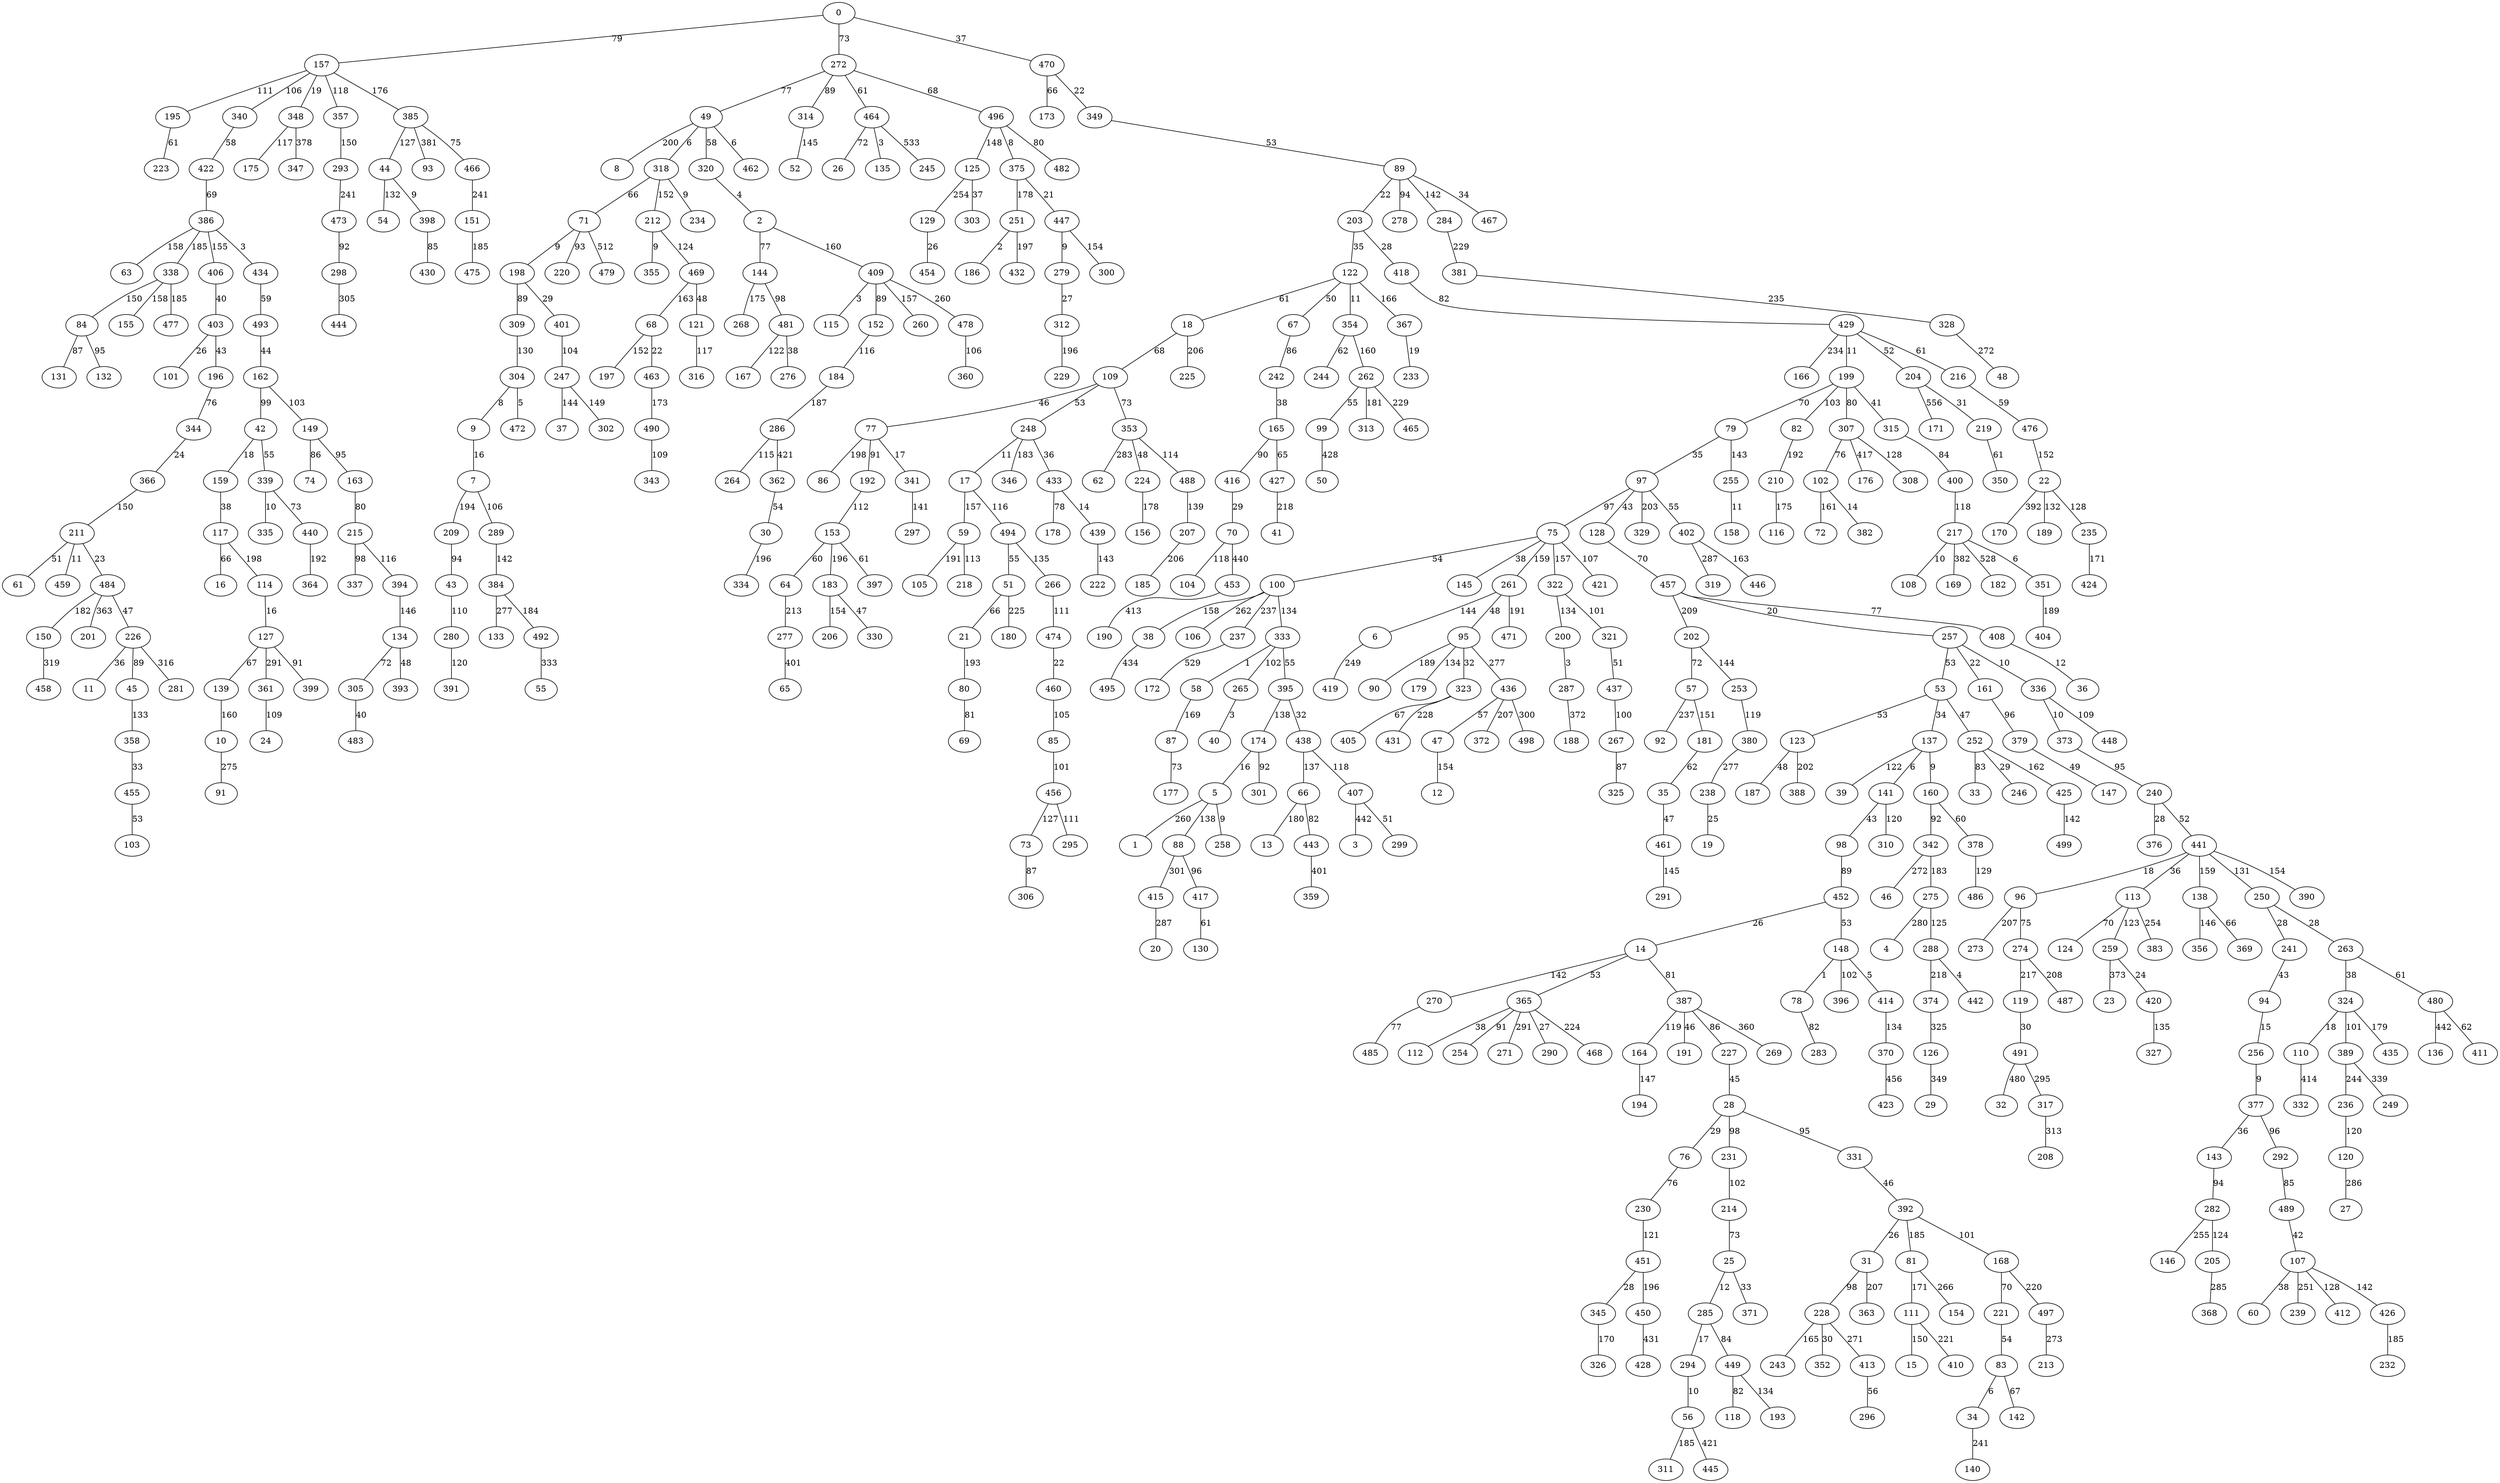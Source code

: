 strict graph G {
0;
1;
2;
3;
4;
5;
6;
7;
8;
9;
10;
11;
12;
13;
14;
15;
16;
17;
18;
19;
20;
21;
22;
23;
24;
25;
26;
27;
28;
29;
30;
31;
32;
33;
34;
35;
36;
37;
38;
39;
40;
41;
42;
43;
44;
45;
46;
47;
48;
49;
50;
51;
52;
53;
54;
55;
56;
57;
58;
59;
60;
61;
62;
63;
64;
65;
66;
67;
68;
69;
70;
71;
72;
73;
74;
75;
76;
77;
78;
79;
80;
81;
82;
83;
84;
85;
86;
87;
88;
89;
90;
91;
92;
93;
94;
95;
96;
97;
98;
99;
100;
101;
102;
103;
104;
105;
106;
107;
108;
109;
110;
111;
112;
113;
114;
115;
116;
117;
118;
119;
120;
121;
122;
123;
124;
125;
126;
127;
128;
129;
130;
131;
132;
133;
134;
135;
136;
137;
138;
139;
140;
141;
142;
143;
144;
145;
146;
147;
148;
149;
150;
151;
152;
153;
154;
155;
156;
157;
158;
159;
160;
161;
162;
163;
164;
165;
166;
167;
168;
169;
170;
171;
172;
173;
174;
175;
176;
177;
178;
179;
180;
181;
182;
183;
184;
185;
186;
187;
188;
189;
190;
191;
192;
193;
194;
195;
196;
197;
198;
199;
200;
201;
202;
203;
204;
205;
206;
207;
208;
209;
210;
211;
212;
213;
214;
215;
216;
217;
218;
219;
220;
221;
222;
223;
224;
225;
226;
227;
228;
229;
230;
231;
232;
233;
234;
235;
236;
237;
238;
239;
240;
241;
242;
243;
244;
245;
246;
247;
248;
249;
250;
251;
252;
253;
254;
255;
256;
257;
258;
259;
260;
261;
262;
263;
264;
265;
266;
267;
268;
269;
270;
271;
272;
273;
274;
275;
276;
277;
278;
279;
280;
281;
282;
283;
284;
285;
286;
287;
288;
289;
290;
291;
292;
293;
294;
295;
296;
297;
298;
299;
300;
301;
302;
303;
304;
305;
306;
307;
308;
309;
310;
311;
312;
313;
314;
315;
316;
317;
318;
319;
320;
321;
322;
323;
324;
325;
326;
327;
328;
329;
330;
331;
332;
333;
334;
335;
336;
337;
338;
339;
340;
341;
342;
343;
344;
345;
346;
347;
348;
349;
350;
351;
352;
353;
354;
355;
356;
357;
358;
359;
360;
361;
362;
363;
364;
365;
366;
367;
368;
369;
370;
371;
372;
373;
374;
375;
376;
377;
378;
379;
380;
381;
382;
383;
384;
385;
386;
387;
388;
389;
390;
391;
392;
393;
394;
395;
396;
397;
398;
399;
400;
401;
402;
403;
404;
405;
406;
407;
408;
409;
410;
411;
412;
413;
414;
415;
416;
417;
418;
419;
420;
421;
422;
423;
424;
425;
426;
427;
428;
429;
430;
431;
432;
433;
434;
435;
436;
437;
438;
439;
440;
441;
442;
443;
444;
445;
446;
447;
448;
449;
450;
451;
452;
453;
454;
455;
456;
457;
458;
459;
460;
461;
462;
463;
464;
465;
466;
467;
468;
469;
470;
471;
472;
473;
474;
475;
476;
477;
478;
479;
480;
481;
482;
483;
484;
485;
486;
487;
488;
489;
490;
491;
492;
493;
494;
495;
496;
497;
498;
499;
341 -- 297 [label=141];
64 -- 277 [label=213];
81 -- 154 [label=266];
202 -- 253 [label=144];
230 -- 451 [label=121];
102 -- 382 [label=14];
286 -- 264 [label=115];
418 -- 429 [label=82];
452 -- 14 [label=26];
204 -- 219 [label=31];
386 -- 434 [label=3];
28 -- 331 [label=95];
123 -- 388 [label=202];
496 -- 125 [label=148];
426 -- 232 [label=185];
257 -- 161 [label=22];
30 -- 334 [label=196];
70 -- 453 [label=440];
414 -- 370 [label=134];
433 -- 178 [label=78];
75 -- 145 [label=38];
98 -- 452 [label=89];
71 -- 198 [label=9];
262 -- 465 [label=229];
489 -- 107 [label=42];
321 -- 437 [label=51];
441 -- 96 [label=18];
338 -- 155 [label=158];
386 -- 63 [label=158];
395 -- 174 [label=138];
255 -- 158 [label=11];
7 -- 289 [label=106];
456 -- 73 [label=127];
438 -- 66 [label=137];
436 -- 498 [label=300];
324 -- 389 [label=101];
307 -- 176 [label=417];
497 -- 213 [label=273];
373 -- 240 [label=95];
256 -- 377 [label=9];
494 -- 266 [label=135];
56 -- 445 [label=421];
261 -- 95 [label=48];
449 -- 193 [label=134];
183 -- 206 [label=154];
144 -- 268 [label=175];
94 -- 256 [label=15];
384 -- 133 [label=277];
75 -- 421 [label=107];
44 -- 398 [label=9];
38 -- 495 [label=434];
165 -- 416 [label=90];
77 -- 86 [label=198];
409 -- 152 [label=89];
97 -- 75 [label=97];
378 -- 486 [label=129];
285 -- 294 [label=17];
109 -- 353 [label=73];
117 -- 114 [label=198];
31 -- 228 [label=98];
102 -- 72 [label=161];
111 -- 410 [label=221];
318 -- 212 [label=152];
214 -- 25 [label=73];
261 -- 471 [label=191];
78 -- 283 [label=82];
224 -- 156 [label=178];
212 -- 355 [label=9];
422 -- 386 [label=69];
429 -- 204 [label=52];
25 -- 371 [label=33];
469 -- 68 [label=163];
374 -- 126 [label=325];
380 -- 238 [label=277];
251 -- 432 [label=197];
137 -- 160 [label=9];
221 -- 83 [label=54];
240 -- 441 [label=52];
480 -- 411 [label=62];
181 -- 35 [label=62];
266 -- 474 [label=111];
305 -- 483 [label=40];
14 -- 387 [label=81];
457 -- 202 [label=209];
109 -- 77 [label=46];
203 -- 122 [label=35];
452 -- 148 [label=53];
314 -- 52 [label=145];
323 -- 405 [label=67];
285 -- 449 [label=84];
248 -- 346 [label=183];
18 -- 225 [label=206];
31 -- 363 [label=207];
99 -- 50 [label=428];
275 -- 288 [label=125];
141 -- 98 [label=43];
157 -- 357 [label=118];
217 -- 182 [label=528];
6 -- 419 [label=249];
403 -- 101 [label=26];
461 -- 291 [label=145];
317 -- 208 [label=313];
110 -- 332 [label=414];
307 -- 102 [label=76];
247 -- 37 [label=144];
358 -- 455 [label=33];
433 -- 439 [label=14];
353 -- 488 [label=114];
143 -- 282 [label=94];
385 -- 466 [label=75];
318 -- 71 [label=66];
122 -- 67 [label=50];
127 -- 139 [label=67];
228 -- 243 [label=165];
381 -- 328 [label=235];
387 -- 191 [label=46];
491 -- 317 [label=295];
348 -- 175 [label=117];
409 -- 478 [label=260];
417 -- 130 [label=61];
126 -- 29 [label=349];
484 -- 150 [label=182];
488 -- 207 [label=139];
107 -- 60 [label=38];
122 -- 18 [label=61];
128 -- 457 [label=70];
89 -- 203 [label=22];
274 -- 487 [label=208];
436 -- 47 [label=57];
464 -- 245 [label=533];
59 -- 105 [label=191];
95 -- 436 [label=277];
70 -- 104 [label=118];
164 -- 194 [label=147];
450 -- 428 [label=431];
0 -- 157 [label=79];
88 -- 417 [label=96];
53 -- 123 [label=53];
336 -- 448 [label=109];
282 -- 205 [label=124];
150 -- 458 [label=319];
480 -- 136 [label=442];
196 -- 344 [label=76];
284 -- 381 [label=229];
100 -- 237 [label=237];
212 -- 469 [label=124];
162 -- 149 [label=103];
455 -- 103 [label=53];
398 -- 430 [label=85];
441 -- 113 [label=36];
434 -- 493 [label=59];
49 -- 320 [label=58];
478 -- 360 [label=106];
47 -- 12 [label=154];
342 -- 46 [label=272];
84 -- 131 [label=87];
79 -- 255 [label=143];
79 -- 97 [label=35];
113 -- 124 [label=70];
148 -- 396 [label=102];
407 -- 3 [label=442];
71 -- 220 [label=93];
113 -- 383 [label=254];
289 -- 384 [label=142];
403 -- 196 [label=43];
425 -- 499 [label=142];
272 -- 49 [label=77];
97 -- 402 [label=55];
160 -- 378 [label=60];
349 -- 89 [label=53];
261 -- 6 [label=144];
286 -- 362 [label=421];
192 -- 153 [label=112];
387 -- 227 [label=86];
436 -- 372 [label=207];
35 -- 461 [label=47];
56 -- 311 [label=185];
387 -- 164 [label=119];
97 -- 128 [label=43];
496 -- 482 [label=80];
157 -- 385 [label=176];
494 -- 51 [label=55];
353 -- 62 [label=283];
199 -- 79 [label=70];
138 -- 369 [label=66];
219 -- 350 [label=61];
298 -- 444 [label=305];
109 -- 248 [label=53];
22 -- 189 [label=132];
304 -- 472 [label=5];
236 -- 120 [label=120];
274 -- 119 [label=217];
28 -- 76 [label=29];
200 -- 287 [label=3];
44 -- 54 [label=132];
272 -- 464 [label=61];
252 -- 33 [label=83];
262 -- 313 [label=181];
75 -- 261 [label=159];
248 -- 17 [label=11];
449 -- 118 [label=82];
49 -- 318 [label=6];
22 -- 235 [label=128];
309 -- 304 [label=130];
81 -- 111 [label=171];
163 -- 215 [label=80];
365 -- 290 [label=27];
386 -- 406 [label=155];
429 -- 199 [label=11];
113 -- 259 [label=123];
71 -- 479 [label=512];
331 -- 392 [label=46];
357 -- 293 [label=150];
205 -- 368 [label=285];
237 -- 172 [label=529];
429 -- 166 [label=234];
100 -- 38 [label=158];
211 -- 61 [label=51];
353 -- 224 [label=48];
377 -- 143 [label=36];
348 -- 347 [label=378];
263 -- 480 [label=61];
253 -- 380 [label=119];
10 -- 91 [label=275];
85 -- 456 [label=101];
292 -- 489 [label=85];
96 -- 274 [label=75];
114 -- 127 [label=16];
2 -- 409 [label=160];
100 -- 333 [label=134];
17 -- 59 [label=157];
195 -- 223 [label=61];
318 -- 234 [label=9];
137 -- 39 [label=122];
45 -- 358 [label=133];
217 -- 351 [label=6];
198 -- 309 [label=89];
14 -- 365 [label=53];
401 -- 247 [label=104];
416 -- 70 [label=29];
427 -- 41 [label=218];
95 -- 179 [label=134];
148 -- 78 [label=1];
473 -- 298 [label=92];
96 -- 273 [label=207];
447 -- 300 [label=154];
389 -- 236 [label=244];
235 -- 424 [label=171];
127 -- 361 [label=291];
162 -- 42 [label=99];
248 -- 433 [label=36];
496 -- 375 [label=8];
287 -- 188 [label=372];
333 -- 265 [label=102];
159 -- 117 [label=38];
134 -- 393 [label=48];
392 -- 31 [label=26];
67 -- 242 [label=86];
395 -- 438 [label=32];
242 -- 165 [label=38];
160 -- 342 [label=92];
323 -- 431 [label=228];
5 -- 258 [label=9];
490 -- 343 [label=109];
157 -- 348 [label=19];
339 -- 440 [label=73];
28 -- 231 [label=98];
17 -- 494 [label=116];
481 -- 167 [label=122];
481 -- 276 [label=38];
49 -- 462 [label=6];
149 -- 74 [label=86];
466 -- 151 [label=241];
144 -- 481 [label=98];
387 -- 269 [label=360];
58 -- 87 [label=169];
362 -- 30 [label=54];
107 -- 426 [label=142];
165 -- 427 [label=65];
493 -- 162 [label=44];
5 -- 1 [label=260];
43 -- 280 [label=110];
148 -- 414 [label=5];
324 -- 435 [label=179];
365 -- 468 [label=224];
275 -- 4 [label=280];
389 -- 249 [label=339];
137 -- 141 [label=6];
251 -- 186 [label=2];
42 -- 159 [label=18];
469 -- 121 [label=48];
57 -- 181 [label=151];
77 -- 192 [label=91];
333 -- 395 [label=55];
304 -- 9 [label=8];
14 -- 270 [label=142];
127 -- 399 [label=91];
121 -- 316 [label=117];
153 -- 64 [label=60];
217 -- 108 [label=10];
457 -- 257 [label=20];
315 -- 400 [label=84];
157 -- 195 [label=111];
267 -- 325 [label=87];
129 -- 454 [label=26];
51 -- 21 [label=66];
226 -- 11 [label=36];
365 -- 254 [label=91];
138 -- 356 [label=146];
100 -- 106 [label=262];
202 -- 57 [label=72];
215 -- 394 [label=116];
407 -- 299 [label=51];
125 -- 129 [label=254];
400 -- 217 [label=118];
53 -- 252 [label=47];
174 -- 301 [label=92];
277 -- 65 [label=401];
250 -- 241 [label=28];
87 -- 177 [label=73];
122 -- 367 [label=166];
80 -- 69 [label=81];
174 -- 5 [label=16];
280 -- 391 [label=120];
0 -- 470 [label=37];
365 -- 112 [label=38];
270 -- 485 [label=77];
322 -- 321 [label=101];
439 -- 222 [label=143];
227 -- 28 [label=45];
282 -- 146 [label=255];
84 -- 132 [label=95];
415 -- 20 [label=287];
257 -- 53 [label=53];
168 -- 221 [label=70];
82 -- 210 [label=192];
464 -- 135 [label=3];
68 -- 463 [label=22];
226 -- 45 [label=89];
354 -- 262 [label=160];
238 -- 19 [label=25];
75 -- 322 [label=157];
139 -- 10 [label=160];
263 -- 324 [label=38];
149 -- 163 [label=95];
429 -- 216 [label=61];
470 -- 349 [label=22];
21 -- 80 [label=193];
441 -- 250 [label=131];
207 -- 185 [label=206];
491 -- 32 [label=480];
209 -- 43 [label=94];
333 -- 58 [label=1];
367 -- 233 [label=19];
338 -- 84 [label=150];
451 -- 345 [label=28];
328 -- 48 [label=272];
365 -- 271 [label=291];
262 -- 99 [label=55];
476 -- 22 [label=152];
120 -- 27 [label=286];
226 -- 281 [label=316];
34 -- 140 [label=241];
361 -- 24 [label=109];
252 -- 425 [label=162];
66 -- 13 [label=180];
89 -- 278 [label=94];
22 -- 170 [label=392];
294 -- 56 [label=10];
0 -- 272 [label=73];
453 -- 190 [label=413];
153 -- 183 [label=196];
345 -- 326 [label=170];
344 -- 366 [label=24];
9 -- 7 [label=16];
351 -- 404 [label=189];
272 -- 314 [label=89];
456 -- 295 [label=111];
385 -- 44 [label=127];
437 -- 267 [label=100];
409 -- 260 [label=157];
53 -- 137 [label=34];
119 -- 491 [label=30];
463 -- 490 [label=173];
451 -- 450 [label=196];
470 -- 173 [label=66];
420 -- 327 [label=135];
386 -- 338 [label=185];
184 -- 286 [label=187];
57 -- 92 [label=237];
322 -- 200 [label=134];
83 -- 34 [label=6];
385 -- 93 [label=381];
259 -- 420 [label=24];
111 -- 15 [label=150];
216 -- 476 [label=59];
474 -- 460 [label=22];
492 -- 55 [label=333];
75 -- 100 [label=54];
125 -- 303 [label=37];
95 -- 323 [label=32];
441 -- 390 [label=154];
402 -- 446 [label=163];
2 -- 144 [label=77];
211 -- 484 [label=23];
320 -- 2 [label=4];
484 -- 226 [label=47];
183 -- 330 [label=47];
257 -- 336 [label=10];
199 -- 307 [label=80];
307 -- 308 [label=128];
250 -- 263 [label=28];
153 -- 397 [label=61];
231 -- 214 [label=102];
157 -- 340 [label=106];
338 -- 477 [label=185];
141 -- 310 [label=120];
18 -- 109 [label=68];
88 -- 415 [label=301];
73 -- 306 [label=87];
240 -- 376 [label=28];
342 -- 275 [label=183];
83 -- 142 [label=67];
293 -- 473 [label=241];
259 -- 23 [label=373];
228 -- 352 [label=30];
152 -- 184 [label=116];
51 -- 180 [label=225];
203 -- 418 [label=28];
324 -- 110 [label=18];
443 -- 359 [label=401];
447 -- 279 [label=9];
228 -- 413 [label=271];
394 -- 134 [label=146];
117 -- 16 [label=66];
252 -- 246 [label=29];
241 -- 94 [label=43];
339 -- 335 [label=10];
42 -- 339 [label=55];
161 -- 379 [label=96];
59 -- 218 [label=113];
123 -- 187 [label=48];
107 -- 239 [label=251];
366 -- 211 [label=150];
68 -- 197 [label=152];
340 -- 422 [label=58];
210 -- 116 [label=175];
336 -- 373 [label=10];
438 -- 407 [label=118];
457 -- 408 [label=77];
288 -- 374 [label=218];
217 -- 169 [label=382];
77 -- 341 [label=17];
49 -- 8 [label=200];
406 -- 403 [label=40];
89 -- 284 [label=142];
151 -- 475 [label=185];
375 -- 447 [label=21];
288 -- 442 [label=4];
25 -- 285 [label=12];
215 -- 337 [label=98];
168 -- 497 [label=220];
377 -- 292 [label=96];
402 -- 319 [label=287];
384 -- 492 [label=184];
89 -- 467 [label=34];
409 -- 115 [label=3];
408 -- 36 [label=12];
134 -- 305 [label=72];
441 -- 138 [label=159];
392 -- 81 [label=185];
95 -- 90 [label=189];
122 -- 354 [label=11];
107 -- 412 [label=128];
370 -- 423 [label=456];
204 -- 171 [label=556];
375 -- 251 [label=178];
312 -- 229 [label=196];
7 -- 209 [label=194];
484 -- 201 [label=363];
247 -- 302 [label=149];
211 -- 459 [label=11];
440 -- 364 [label=192];
76 -- 230 [label=76];
354 -- 244 [label=62];
199 -- 315 [label=41];
392 -- 168 [label=101];
66 -- 443 [label=82];
199 -- 82 [label=103];
413 -- 296 [label=56];
279 -- 312 [label=27];
272 -- 496 [label=68];
265 -- 40 [label=3];
379 -- 147 [label=49];
198 -- 401 [label=29];
460 -- 85 [label=105];
97 -- 329 [label=203];
464 -- 26 [label=72];
5 -- 88 [label=138];
}
